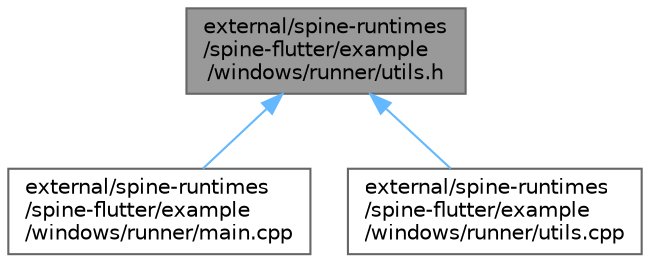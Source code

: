 digraph "external/spine-runtimes/spine-flutter/example/windows/runner/utils.h"
{
 // LATEX_PDF_SIZE
  bgcolor="transparent";
  edge [fontname=Helvetica,fontsize=10,labelfontname=Helvetica,labelfontsize=10];
  node [fontname=Helvetica,fontsize=10,shape=box,height=0.2,width=0.4];
  Node1 [id="Node000001",label="external/spine-runtimes\l/spine-flutter/example\l/windows/runner/utils.h",height=0.2,width=0.4,color="gray40", fillcolor="grey60", style="filled", fontcolor="black",tooltip=" "];
  Node1 -> Node2 [id="edge3_Node000001_Node000002",dir="back",color="steelblue1",style="solid",tooltip=" "];
  Node2 [id="Node000002",label="external/spine-runtimes\l/spine-flutter/example\l/windows/runner/main.cpp",height=0.2,width=0.4,color="grey40", fillcolor="white", style="filled",URL="$external_2spine-runtimes_2spine-flutter_2example_2windows_2runner_2main_8cpp.html",tooltip=" "];
  Node1 -> Node3 [id="edge4_Node000001_Node000003",dir="back",color="steelblue1",style="solid",tooltip=" "];
  Node3 [id="Node000003",label="external/spine-runtimes\l/spine-flutter/example\l/windows/runner/utils.cpp",height=0.2,width=0.4,color="grey40", fillcolor="white", style="filled",URL="$external_2spine-runtimes_2spine-flutter_2example_2windows_2runner_2utils_8cpp.html",tooltip=" "];
}
